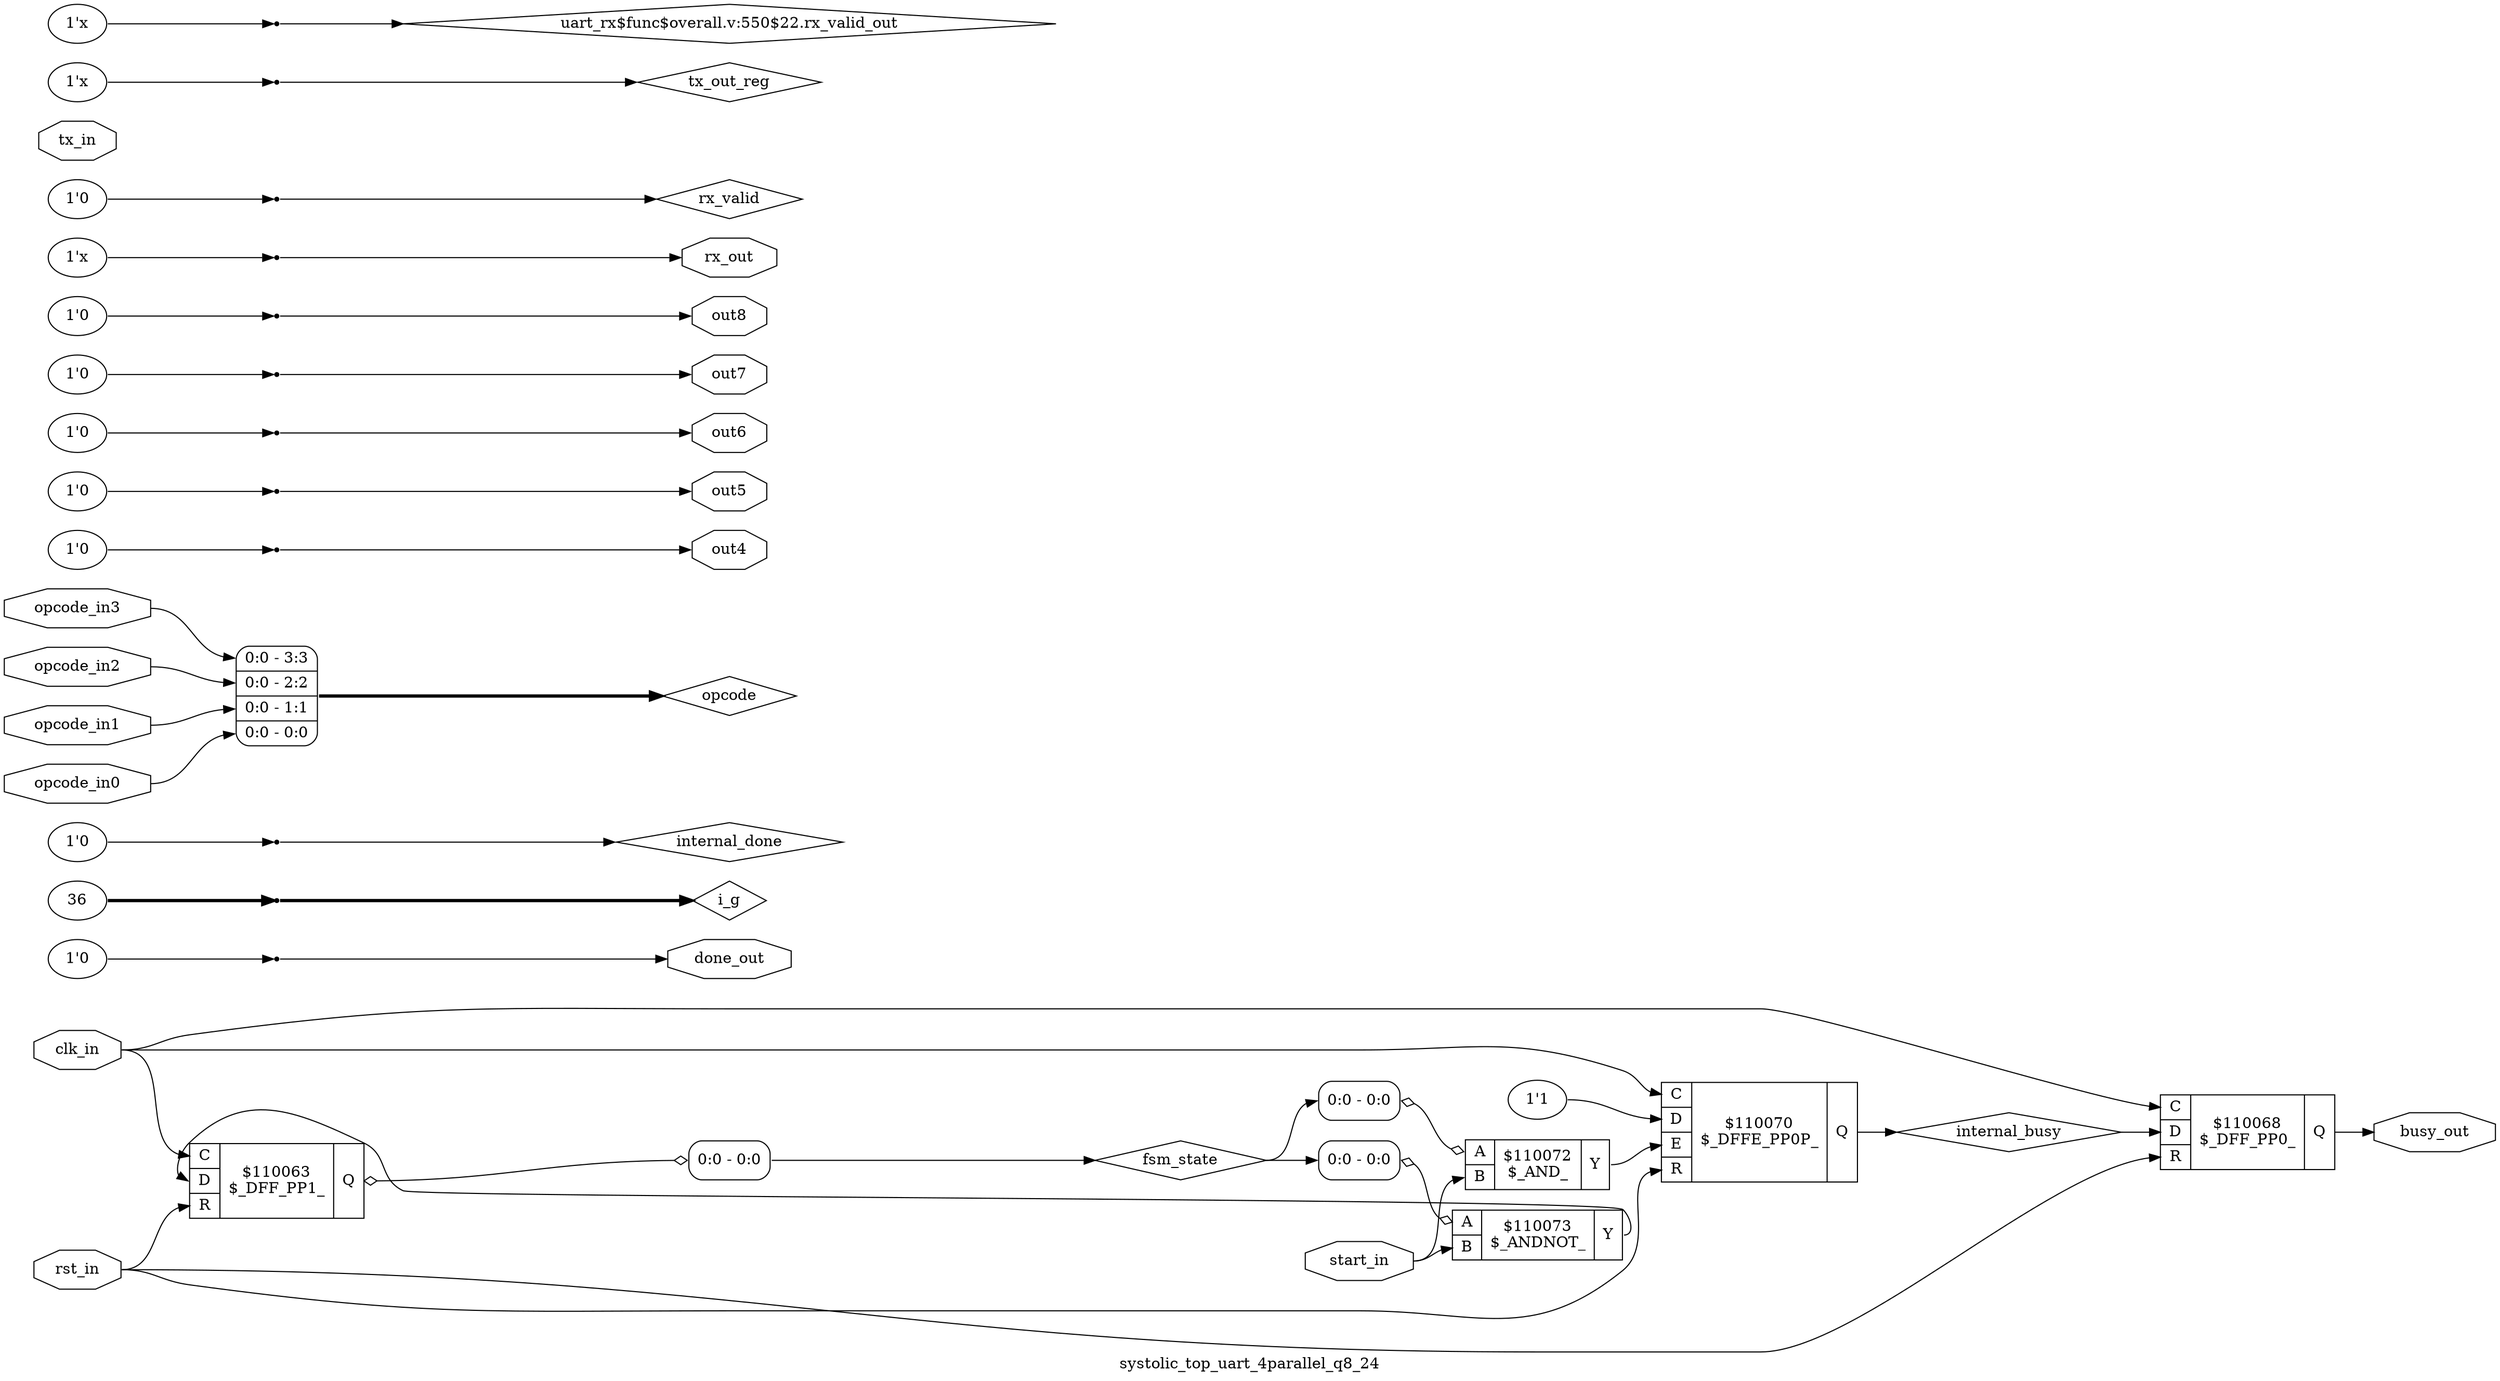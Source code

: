 digraph "systolic_top_uart_4parallel_q8_24" {
label="systolic_top_uart_4parallel_q8_24";
rankdir="LR";
remincross=true;
n3 [ shape=octagon, label="busy_out", color="black", fontcolor="black" ];
n4 [ shape=octagon, label="clk_in", color="black", fontcolor="black" ];
n5 [ shape=octagon, label="done_out", color="black", fontcolor="black" ];
n6 [ shape=diamond, label="fsm_state", color="black", fontcolor="black" ];
n7 [ shape=diamond, label="i_g", color="black", fontcolor="black" ];
n8 [ shape=diamond, label="internal_busy", color="black", fontcolor="black" ];
n9 [ shape=diamond, label="internal_done", color="black", fontcolor="black" ];
n10 [ shape=diamond, label="opcode", color="black", fontcolor="black" ];
n11 [ shape=octagon, label="opcode_in0", color="black", fontcolor="black" ];
n12 [ shape=octagon, label="opcode_in1", color="black", fontcolor="black" ];
n13 [ shape=octagon, label="opcode_in2", color="black", fontcolor="black" ];
n14 [ shape=octagon, label="opcode_in3", color="black", fontcolor="black" ];
n15 [ shape=octagon, label="out4", color="black", fontcolor="black" ];
n16 [ shape=octagon, label="out5", color="black", fontcolor="black" ];
n17 [ shape=octagon, label="out6", color="black", fontcolor="black" ];
n18 [ shape=octagon, label="out7", color="black", fontcolor="black" ];
n19 [ shape=octagon, label="out8", color="black", fontcolor="black" ];
n20 [ shape=octagon, label="rst_in", color="black", fontcolor="black" ];
n21 [ shape=octagon, label="rx_out", color="black", fontcolor="black" ];
n22 [ shape=diamond, label="rx_valid", color="black", fontcolor="black" ];
n23 [ shape=octagon, label="start_in", color="black", fontcolor="black" ];
n24 [ shape=octagon, label="tx_in", color="black", fontcolor="black" ];
n25 [ shape=diamond, label="tx_out_reg", color="black", fontcolor="black" ];
n26 [ shape=diamond, label="uart_rx$func$overall.v:550$22.rx_valid_out", color="black", fontcolor="black" ];
c30 [ shape=record, label="{{<p27> A|<p28> B}|$110072\n$_AND_|{<p29> Y}}",  ];
x0 [ shape=record, style=rounded, label="<s0> 0:0 - 0:0 ", color="black", fontcolor="black" ];
x0:e -> c30:p27:w [arrowhead=odiamond, arrowtail=odiamond, dir=both, color="black", fontcolor="black", label=""];
c31 [ shape=record, label="{{<p27> A|<p28> B}|$110073\n$_ANDNOT_|{<p29> Y}}",  ];
x1 [ shape=record, style=rounded, label="<s0> 0:0 - 0:0 ", color="black", fontcolor="black" ];
x1:e -> c31:p27:w [arrowhead=odiamond, arrowtail=odiamond, dir=both, color="black", fontcolor="black", label=""];
c36 [ shape=record, label="{{<p32> C|<p33> D|<p34> R}|$110063\n$_DFF_PP1_|{<p35> Q}}",  ];
x2 [ shape=record, style=rounded, label="<s0> 0:0 - 0:0 ", color="black", fontcolor="black" ];
c36:p35:e -> x2:w [arrowhead=odiamond, arrowtail=odiamond, dir=both, color="black", fontcolor="black", label=""];
c37 [ shape=record, label="{{<p32> C|<p33> D|<p34> R}|$110068\n$_DFF_PP0_|{<p35> Q}}",  ];
v3 [ label="1'1" ];
c39 [ shape=record, label="{{<p32> C|<p33> D|<p38> E|<p34> R}|$110070\n$_DFFE_PP0P_|{<p35> Q}}",  ];
v4 [ label="1'0" ];
x5 [shape=point, ];
v6 [ label="36" ];
x7 [shape=point, ];
v8 [ label="1'0" ];
x9 [shape=point, ];
x10 [ shape=record, style=rounded, label="<s3> 0:0 - 3:3 |<s2> 0:0 - 2:2 |<s1> 0:0 - 1:1 |<s0> 0:0 - 0:0 ", color="black", fontcolor="black" ];
v11 [ label="1'0" ];
x12 [shape=point, ];
v13 [ label="1'0" ];
x14 [shape=point, ];
v15 [ label="1'0" ];
x16 [shape=point, ];
v17 [ label="1'0" ];
x18 [shape=point, ];
v19 [ label="1'0" ];
x20 [shape=point, ];
v21 [ label="1'x" ];
x22 [shape=point, ];
v23 [ label="1'0" ];
x24 [shape=point, ];
v25 [ label="1'x" ];
x26 [shape=point, ];
v27 [ label="1'x" ];
x28 [shape=point, ];
c31:p29:e -> c36:p33:w [color="black", fontcolor="black", label=""];
x10:e -> n10:w [color="black", fontcolor="black", style="setlinewidth(3)", label=""];
n11:e -> x10:s0:w [color="black", fontcolor="black", label=""];
n12:e -> x10:s1:w [color="black", fontcolor="black", label=""];
n13:e -> x10:s2:w [color="black", fontcolor="black", label=""];
n14:e -> x10:s3:w [color="black", fontcolor="black", label=""];
x12:e -> n15:w [color="black", fontcolor="black", label=""];
x14:e -> n16:w [color="black", fontcolor="black", label=""];
x16:e -> n17:w [color="black", fontcolor="black", label=""];
x18:e -> n18:w [color="black", fontcolor="black", label=""];
x20:e -> n19:w [color="black", fontcolor="black", label=""];
c30:p29:e -> c39:p38:w [color="black", fontcolor="black", label=""];
n20:e -> c36:p34:w [color="black", fontcolor="black", label=""];
n20:e -> c37:p34:w [color="black", fontcolor="black", label=""];
n20:e -> c39:p34:w [color="black", fontcolor="black", label=""];
x22:e -> n21:w [color="black", fontcolor="black", label=""];
x24:e -> n22:w [color="black", fontcolor="black", label=""];
n23:e -> c30:p28:w [color="black", fontcolor="black", label=""];
n23:e -> c31:p28:w [color="black", fontcolor="black", label=""];
x26:e -> n25:w [color="black", fontcolor="black", label=""];
x28:e -> n26:w [color="black", fontcolor="black", label=""];
c37:p35:e -> n3:w [color="black", fontcolor="black", label=""];
n4:e -> c36:p32:w [color="black", fontcolor="black", label=""];
n4:e -> c37:p32:w [color="black", fontcolor="black", label=""];
n4:e -> c39:p32:w [color="black", fontcolor="black", label=""];
x5:e -> n5:w [color="black", fontcolor="black", label=""];
x2:s0:e -> n6:w [color="black", fontcolor="black", label=""];
n6:e -> x0:s0:w [color="black", fontcolor="black", label=""];
n6:e -> x1:s0:w [color="black", fontcolor="black", label=""];
x7:e -> n7:w [color="black", fontcolor="black", style="setlinewidth(3)", label=""];
c39:p35:e -> n8:w [color="black", fontcolor="black", label=""];
n8:e -> c37:p33:w [color="black", fontcolor="black", label=""];
x9:e -> n9:w [color="black", fontcolor="black", label=""];
v11:e -> x12:w [color="black", fontcolor="black", label=""];
v13:e -> x14:w [color="black", fontcolor="black", label=""];
v15:e -> x16:w [color="black", fontcolor="black", label=""];
v17:e -> x18:w [color="black", fontcolor="black", label=""];
v19:e -> x20:w [color="black", fontcolor="black", label=""];
v21:e -> x22:w [color="black", fontcolor="black", label=""];
v23:e -> x24:w [color="black", fontcolor="black", label=""];
v25:e -> x26:w [color="black", fontcolor="black", label=""];
v27:e -> x28:w [color="black", fontcolor="black", label=""];
v3:e -> c39:p33:w [color="black", fontcolor="black", label=""];
v4:e -> x5:w [color="black", fontcolor="black", label=""];
v6:e -> x7:w [color="black", fontcolor="black", style="setlinewidth(3)", label=""];
v8:e -> x9:w [color="black", fontcolor="black", label=""];
}
